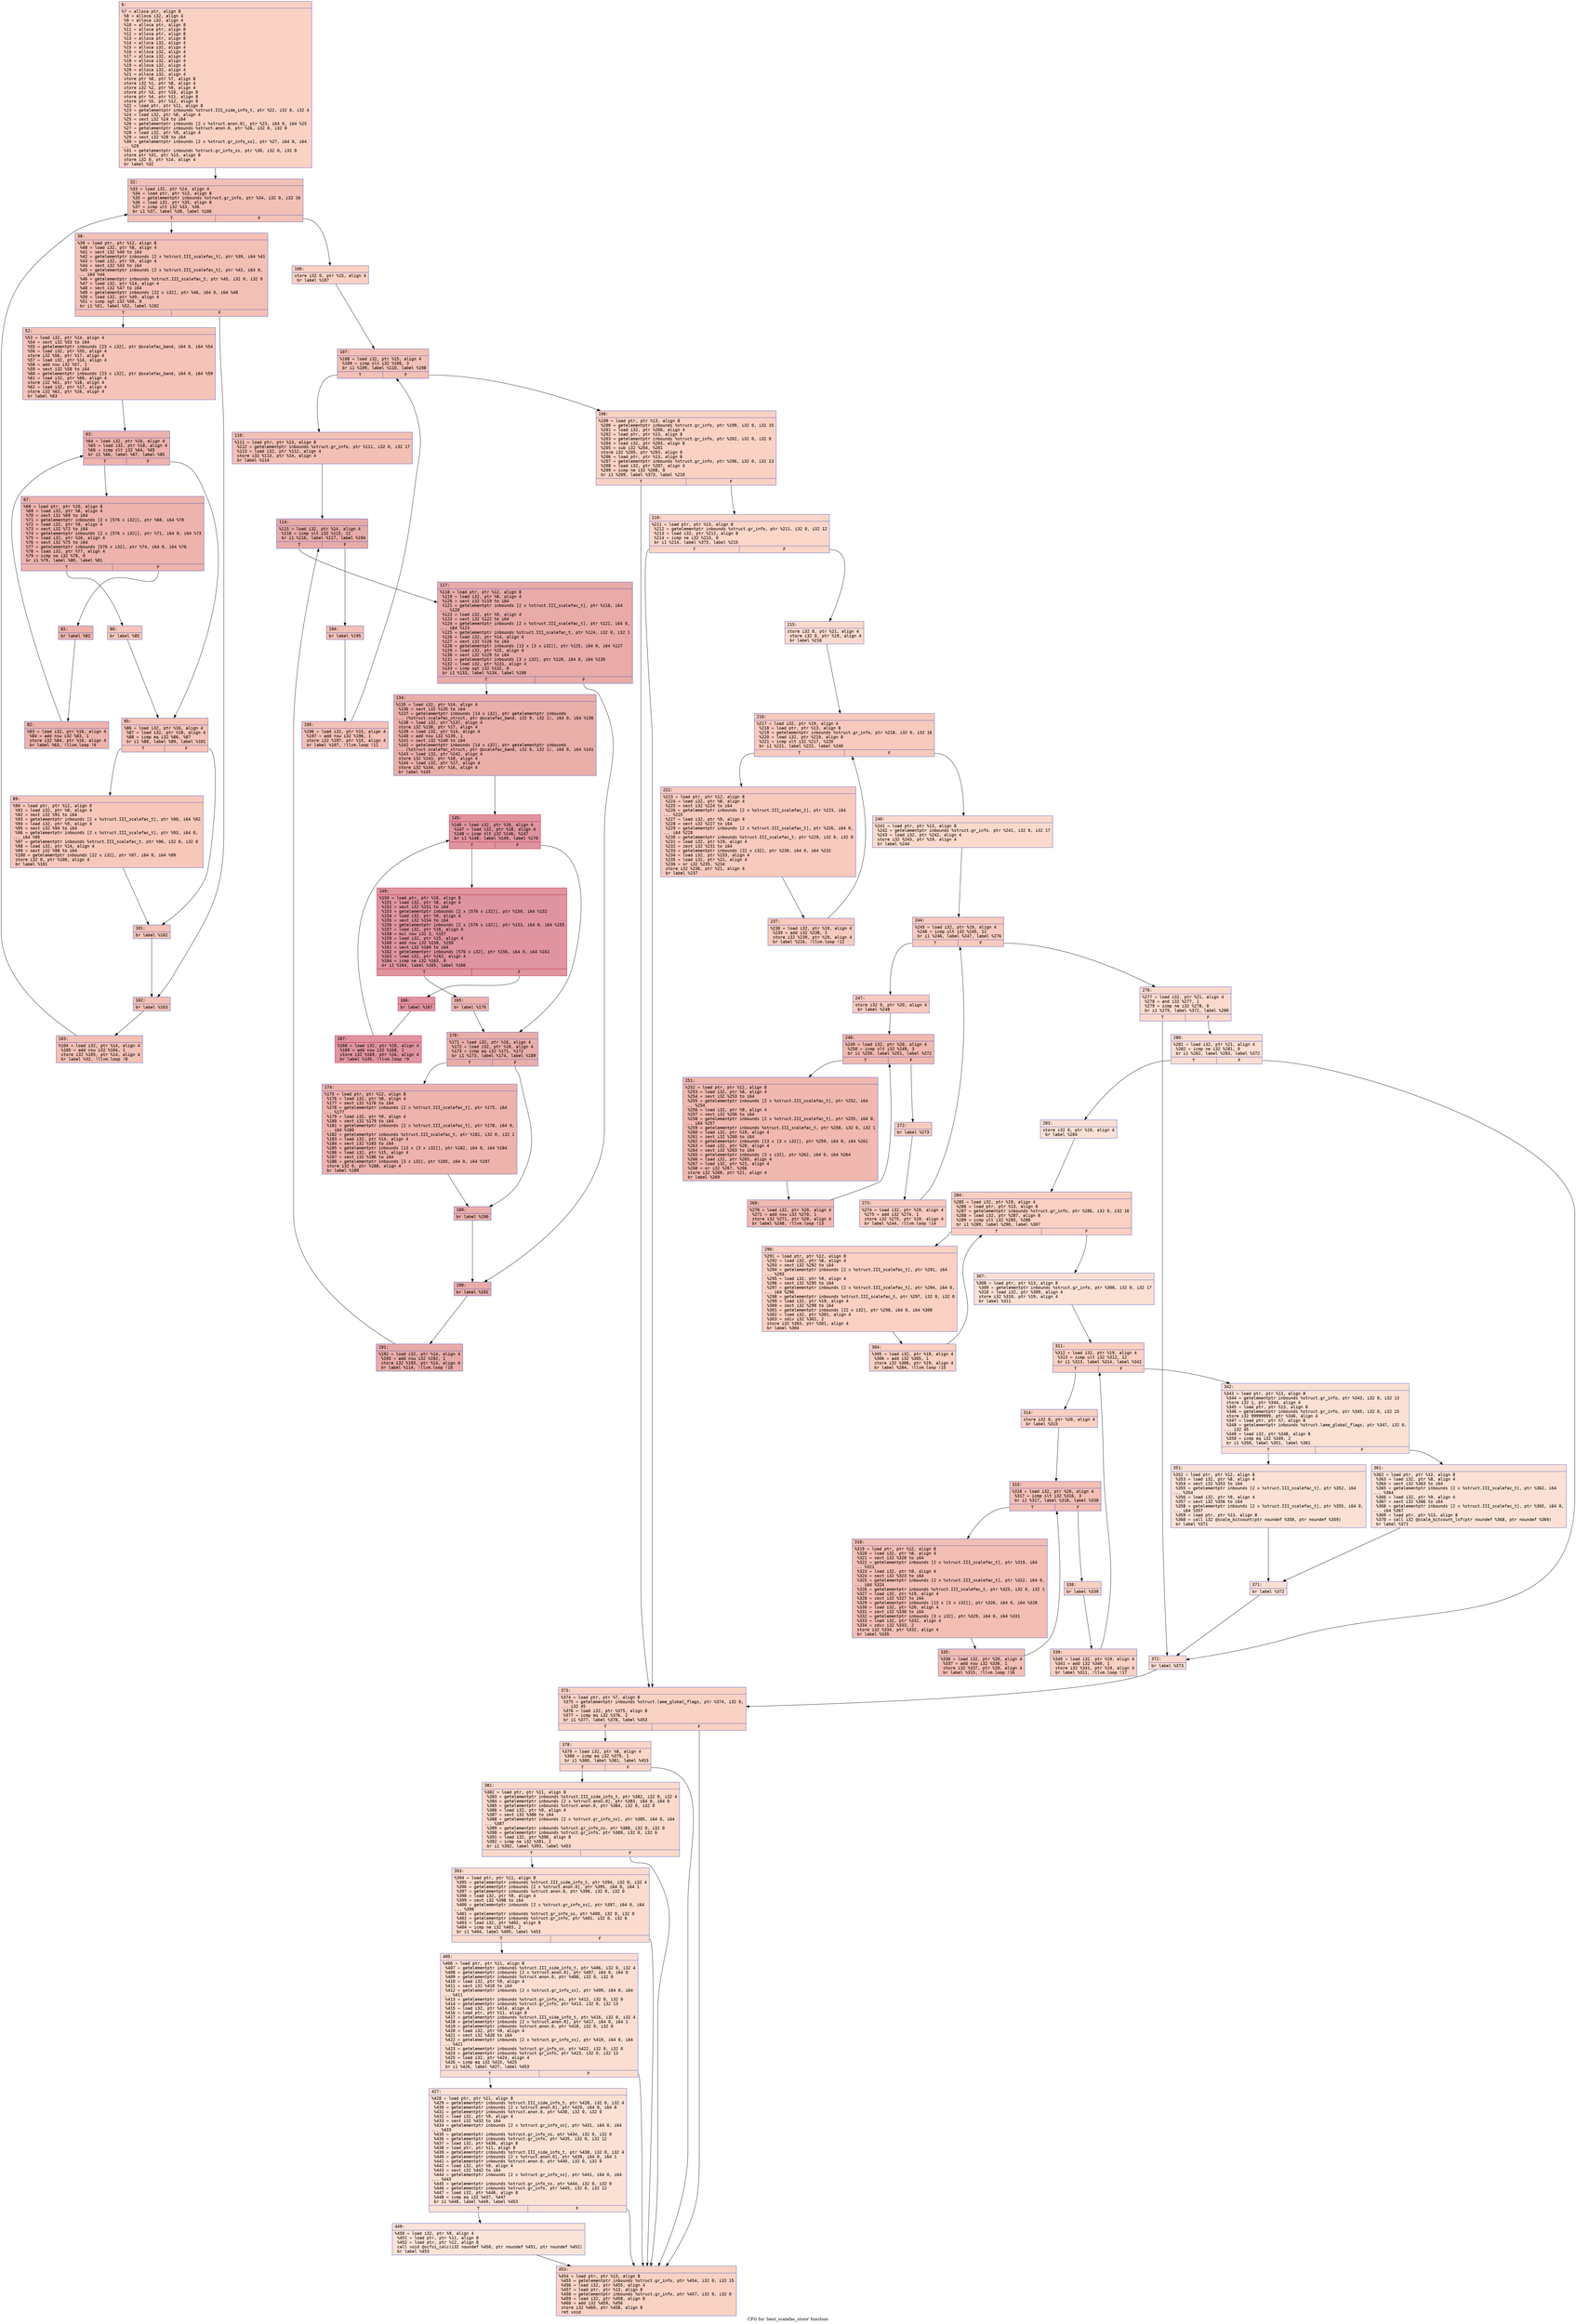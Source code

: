 digraph "CFG for 'best_scalefac_store' function" {
	label="CFG for 'best_scalefac_store' function";

	Node0x60000224ce60 [shape=record,color="#3d50c3ff", style=filled, fillcolor="#f4987a70" fontname="Courier",label="{6:\l|  %7 = alloca ptr, align 8\l  %8 = alloca i32, align 4\l  %9 = alloca i32, align 4\l  %10 = alloca ptr, align 8\l  %11 = alloca ptr, align 8\l  %12 = alloca ptr, align 8\l  %13 = alloca ptr, align 8\l  %14 = alloca i32, align 4\l  %15 = alloca i32, align 4\l  %16 = alloca i32, align 4\l  %17 = alloca i32, align 4\l  %18 = alloca i32, align 4\l  %19 = alloca i32, align 4\l  %20 = alloca i32, align 4\l  %21 = alloca i32, align 4\l  store ptr %0, ptr %7, align 8\l  store i32 %1, ptr %8, align 4\l  store i32 %2, ptr %9, align 4\l  store ptr %3, ptr %10, align 8\l  store ptr %4, ptr %11, align 8\l  store ptr %5, ptr %12, align 8\l  %22 = load ptr, ptr %11, align 8\l  %23 = getelementptr inbounds %struct.III_side_info_t, ptr %22, i32 0, i32 4\l  %24 = load i32, ptr %8, align 4\l  %25 = sext i32 %24 to i64\l  %26 = getelementptr inbounds [2 x %struct.anon.0], ptr %23, i64 0, i64 %25\l  %27 = getelementptr inbounds %struct.anon.0, ptr %26, i32 0, i32 0\l  %28 = load i32, ptr %9, align 4\l  %29 = sext i32 %28 to i64\l  %30 = getelementptr inbounds [2 x %struct.gr_info_ss], ptr %27, i64 0, i64\l... %29\l  %31 = getelementptr inbounds %struct.gr_info_ss, ptr %30, i32 0, i32 0\l  store ptr %31, ptr %13, align 8\l  store i32 0, ptr %14, align 4\l  br label %32\l}"];
	Node0x60000224ce60 -> Node0x60000224ceb0[tooltip="6 -> 32\nProbability 100.00%" ];
	Node0x60000224ceb0 [shape=record,color="#3d50c3ff", style=filled, fillcolor="#e5705870" fontname="Courier",label="{32:\l|  %33 = load i32, ptr %14, align 4\l  %34 = load ptr, ptr %13, align 8\l  %35 = getelementptr inbounds %struct.gr_info, ptr %34, i32 0, i32 16\l  %36 = load i32, ptr %35, align 8\l  %37 = icmp ult i32 %33, %36\l  br i1 %37, label %38, label %106\l|{<s0>T|<s1>F}}"];
	Node0x60000224ceb0:s0 -> Node0x60000224cf00[tooltip="32 -> 38\nProbability 96.88%" ];
	Node0x60000224ceb0:s1 -> Node0x60000224d2c0[tooltip="32 -> 106\nProbability 3.12%" ];
	Node0x60000224cf00 [shape=record,color="#3d50c3ff", style=filled, fillcolor="#e5705870" fontname="Courier",label="{38:\l|  %39 = load ptr, ptr %12, align 8\l  %40 = load i32, ptr %8, align 4\l  %41 = sext i32 %40 to i64\l  %42 = getelementptr inbounds [2 x %struct.III_scalefac_t], ptr %39, i64 %41\l  %43 = load i32, ptr %9, align 4\l  %44 = sext i32 %43 to i64\l  %45 = getelementptr inbounds [2 x %struct.III_scalefac_t], ptr %42, i64 0,\l... i64 %44\l  %46 = getelementptr inbounds %struct.III_scalefac_t, ptr %45, i32 0, i32 0\l  %47 = load i32, ptr %14, align 4\l  %48 = sext i32 %47 to i64\l  %49 = getelementptr inbounds [22 x i32], ptr %46, i64 0, i64 %48\l  %50 = load i32, ptr %49, align 4\l  %51 = icmp sgt i32 %50, 0\l  br i1 %51, label %52, label %102\l|{<s0>T|<s1>F}}"];
	Node0x60000224cf00:s0 -> Node0x60000224cf50[tooltip="38 -> 52\nProbability 62.50%" ];
	Node0x60000224cf00:s1 -> Node0x60000224d220[tooltip="38 -> 102\nProbability 37.50%" ];
	Node0x60000224cf50 [shape=record,color="#3d50c3ff", style=filled, fillcolor="#e8765c70" fontname="Courier",label="{52:\l|  %53 = load i32, ptr %14, align 4\l  %54 = sext i32 %53 to i64\l  %55 = getelementptr inbounds [23 x i32], ptr @scalefac_band, i64 0, i64 %54\l  %56 = load i32, ptr %55, align 4\l  store i32 %56, ptr %17, align 4\l  %57 = load i32, ptr %14, align 4\l  %58 = add nsw i32 %57, 1\l  %59 = sext i32 %58 to i64\l  %60 = getelementptr inbounds [23 x i32], ptr @scalefac_band, i64 0, i64 %59\l  %61 = load i32, ptr %60, align 4\l  store i32 %61, ptr %18, align 4\l  %62 = load i32, ptr %17, align 4\l  store i32 %62, ptr %16, align 4\l  br label %63\l}"];
	Node0x60000224cf50 -> Node0x60000224cfa0[tooltip="52 -> 63\nProbability 100.00%" ];
	Node0x60000224cfa0 [shape=record,color="#3d50c3ff", style=filled, fillcolor="#d6524470" fontname="Courier",label="{63:\l|  %64 = load i32, ptr %16, align 4\l  %65 = load i32, ptr %18, align 4\l  %66 = icmp slt i32 %64, %65\l  br i1 %66, label %67, label %85\l|{<s0>T|<s1>F}}"];
	Node0x60000224cfa0:s0 -> Node0x60000224cff0[tooltip="63 -> 67\nProbability 96.88%" ];
	Node0x60000224cfa0:s1 -> Node0x60000224d130[tooltip="63 -> 85\nProbability 3.12%" ];
	Node0x60000224cff0 [shape=record,color="#3d50c3ff", style=filled, fillcolor="#d6524470" fontname="Courier",label="{67:\l|  %68 = load ptr, ptr %10, align 8\l  %69 = load i32, ptr %8, align 4\l  %70 = sext i32 %69 to i64\l  %71 = getelementptr inbounds [2 x [576 x i32]], ptr %68, i64 %70\l  %72 = load i32, ptr %9, align 4\l  %73 = sext i32 %72 to i64\l  %74 = getelementptr inbounds [2 x [576 x i32]], ptr %71, i64 0, i64 %73\l  %75 = load i32, ptr %16, align 4\l  %76 = sext i32 %75 to i64\l  %77 = getelementptr inbounds [576 x i32], ptr %74, i64 0, i64 %76\l  %78 = load i32, ptr %77, align 4\l  %79 = icmp ne i32 %78, 0\l  br i1 %79, label %80, label %81\l|{<s0>T|<s1>F}}"];
	Node0x60000224cff0:s0 -> Node0x60000224d040[tooltip="67 -> 80\nProbability 3.12%" ];
	Node0x60000224cff0:s1 -> Node0x60000224d090[tooltip="67 -> 81\nProbability 96.88%" ];
	Node0x60000224d040 [shape=record,color="#3d50c3ff", style=filled, fillcolor="#ec7f6370" fontname="Courier",label="{80:\l|  br label %85\l}"];
	Node0x60000224d040 -> Node0x60000224d130[tooltip="80 -> 85\nProbability 100.00%" ];
	Node0x60000224d090 [shape=record,color="#3d50c3ff", style=filled, fillcolor="#d6524470" fontname="Courier",label="{81:\l|  br label %82\l}"];
	Node0x60000224d090 -> Node0x60000224d0e0[tooltip="81 -> 82\nProbability 100.00%" ];
	Node0x60000224d0e0 [shape=record,color="#3d50c3ff", style=filled, fillcolor="#d6524470" fontname="Courier",label="{82:\l|  %83 = load i32, ptr %16, align 4\l  %84 = add nsw i32 %83, 1\l  store i32 %84, ptr %16, align 4\l  br label %63, !llvm.loop !6\l}"];
	Node0x60000224d0e0 -> Node0x60000224cfa0[tooltip="82 -> 63\nProbability 100.00%" ];
	Node0x60000224d130 [shape=record,color="#3d50c3ff", style=filled, fillcolor="#e8765c70" fontname="Courier",label="{85:\l|  %86 = load i32, ptr %16, align 4\l  %87 = load i32, ptr %18, align 4\l  %88 = icmp eq i32 %86, %87\l  br i1 %88, label %89, label %101\l|{<s0>T|<s1>F}}"];
	Node0x60000224d130:s0 -> Node0x60000224d180[tooltip="85 -> 89\nProbability 50.00%" ];
	Node0x60000224d130:s1 -> Node0x60000224d1d0[tooltip="85 -> 101\nProbability 50.00%" ];
	Node0x60000224d180 [shape=record,color="#3d50c3ff", style=filled, fillcolor="#ec7f6370" fontname="Courier",label="{89:\l|  %90 = load ptr, ptr %12, align 8\l  %91 = load i32, ptr %8, align 4\l  %92 = sext i32 %91 to i64\l  %93 = getelementptr inbounds [2 x %struct.III_scalefac_t], ptr %90, i64 %92\l  %94 = load i32, ptr %9, align 4\l  %95 = sext i32 %94 to i64\l  %96 = getelementptr inbounds [2 x %struct.III_scalefac_t], ptr %93, i64 0,\l... i64 %95\l  %97 = getelementptr inbounds %struct.III_scalefac_t, ptr %96, i32 0, i32 0\l  %98 = load i32, ptr %14, align 4\l  %99 = sext i32 %98 to i64\l  %100 = getelementptr inbounds [22 x i32], ptr %97, i64 0, i64 %99\l  store i32 0, ptr %100, align 4\l  br label %101\l}"];
	Node0x60000224d180 -> Node0x60000224d1d0[tooltip="89 -> 101\nProbability 100.00%" ];
	Node0x60000224d1d0 [shape=record,color="#3d50c3ff", style=filled, fillcolor="#e8765c70" fontname="Courier",label="{101:\l|  br label %102\l}"];
	Node0x60000224d1d0 -> Node0x60000224d220[tooltip="101 -> 102\nProbability 100.00%" ];
	Node0x60000224d220 [shape=record,color="#3d50c3ff", style=filled, fillcolor="#e5705870" fontname="Courier",label="{102:\l|  br label %103\l}"];
	Node0x60000224d220 -> Node0x60000224d270[tooltip="102 -> 103\nProbability 100.00%" ];
	Node0x60000224d270 [shape=record,color="#3d50c3ff", style=filled, fillcolor="#e5705870" fontname="Courier",label="{103:\l|  %104 = load i32, ptr %14, align 4\l  %105 = add nsw i32 %104, 1\l  store i32 %105, ptr %14, align 4\l  br label %32, !llvm.loop !8\l}"];
	Node0x60000224d270 -> Node0x60000224ceb0[tooltip="103 -> 32\nProbability 100.00%" ];
	Node0x60000224d2c0 [shape=record,color="#3d50c3ff", style=filled, fillcolor="#f4987a70" fontname="Courier",label="{106:\l|  store i32 0, ptr %15, align 4\l  br label %107\l}"];
	Node0x60000224d2c0 -> Node0x60000224d310[tooltip="106 -> 107\nProbability 100.00%" ];
	Node0x60000224d310 [shape=record,color="#3d50c3ff", style=filled, fillcolor="#e5705870" fontname="Courier",label="{107:\l|  %108 = load i32, ptr %15, align 4\l  %109 = icmp slt i32 %108, 3\l  br i1 %109, label %110, label %198\l|{<s0>T|<s1>F}}"];
	Node0x60000224d310:s0 -> Node0x60000224d360[tooltip="107 -> 110\nProbability 96.88%" ];
	Node0x60000224d310:s1 -> Node0x60000224d860[tooltip="107 -> 198\nProbability 3.12%" ];
	Node0x60000224d360 [shape=record,color="#3d50c3ff", style=filled, fillcolor="#e5705870" fontname="Courier",label="{110:\l|  %111 = load ptr, ptr %13, align 8\l  %112 = getelementptr inbounds %struct.gr_info, ptr %111, i32 0, i32 17\l  %113 = load i32, ptr %112, align 4\l  store i32 %113, ptr %14, align 4\l  br label %114\l}"];
	Node0x60000224d360 -> Node0x60000224d3b0[tooltip="110 -> 114\nProbability 100.00%" ];
	Node0x60000224d3b0 [shape=record,color="#3d50c3ff", style=filled, fillcolor="#cc403a70" fontname="Courier",label="{114:\l|  %115 = load i32, ptr %14, align 4\l  %116 = icmp slt i32 %115, 12\l  br i1 %116, label %117, label %194\l|{<s0>T|<s1>F}}"];
	Node0x60000224d3b0:s0 -> Node0x60000224d400[tooltip="114 -> 117\nProbability 96.88%" ];
	Node0x60000224d3b0:s1 -> Node0x60000224d7c0[tooltip="114 -> 194\nProbability 3.12%" ];
	Node0x60000224d400 [shape=record,color="#3d50c3ff", style=filled, fillcolor="#cc403a70" fontname="Courier",label="{117:\l|  %118 = load ptr, ptr %12, align 8\l  %119 = load i32, ptr %8, align 4\l  %120 = sext i32 %119 to i64\l  %121 = getelementptr inbounds [2 x %struct.III_scalefac_t], ptr %118, i64\l... %120\l  %122 = load i32, ptr %9, align 4\l  %123 = sext i32 %122 to i64\l  %124 = getelementptr inbounds [2 x %struct.III_scalefac_t], ptr %121, i64 0,\l... i64 %123\l  %125 = getelementptr inbounds %struct.III_scalefac_t, ptr %124, i32 0, i32 1\l  %126 = load i32, ptr %14, align 4\l  %127 = sext i32 %126 to i64\l  %128 = getelementptr inbounds [13 x [3 x i32]], ptr %125, i64 0, i64 %127\l  %129 = load i32, ptr %15, align 4\l  %130 = sext i32 %129 to i64\l  %131 = getelementptr inbounds [3 x i32], ptr %128, i64 0, i64 %130\l  %132 = load i32, ptr %131, align 4\l  %133 = icmp sgt i32 %132, 0\l  br i1 %133, label %134, label %190\l|{<s0>T|<s1>F}}"];
	Node0x60000224d400:s0 -> Node0x60000224d450[tooltip="117 -> 134\nProbability 62.50%" ];
	Node0x60000224d400:s1 -> Node0x60000224d720[tooltip="117 -> 190\nProbability 37.50%" ];
	Node0x60000224d450 [shape=record,color="#3d50c3ff", style=filled, fillcolor="#d0473d70" fontname="Courier",label="{134:\l|  %135 = load i32, ptr %14, align 4\l  %136 = sext i32 %135 to i64\l  %137 = getelementptr inbounds [14 x i32], ptr getelementptr inbounds\l... (%struct.scalefac_struct, ptr @scalefac_band, i32 0, i32 1), i64 0, i64 %136\l  %138 = load i32, ptr %137, align 4\l  store i32 %138, ptr %17, align 4\l  %139 = load i32, ptr %14, align 4\l  %140 = add nsw i32 %139, 1\l  %141 = sext i32 %140 to i64\l  %142 = getelementptr inbounds [14 x i32], ptr getelementptr inbounds\l... (%struct.scalefac_struct, ptr @scalefac_band, i32 0, i32 1), i64 0, i64 %141\l  %143 = load i32, ptr %142, align 4\l  store i32 %143, ptr %18, align 4\l  %144 = load i32, ptr %17, align 4\l  store i32 %144, ptr %16, align 4\l  br label %145\l}"];
	Node0x60000224d450 -> Node0x60000224d4a0[tooltip="134 -> 145\nProbability 100.00%" ];
	Node0x60000224d4a0 [shape=record,color="#b70d28ff", style=filled, fillcolor="#b70d2870" fontname="Courier",label="{145:\l|  %146 = load i32, ptr %16, align 4\l  %147 = load i32, ptr %18, align 4\l  %148 = icmp slt i32 %146, %147\l  br i1 %148, label %149, label %170\l|{<s0>T|<s1>F}}"];
	Node0x60000224d4a0:s0 -> Node0x60000224d4f0[tooltip="145 -> 149\nProbability 96.88%" ];
	Node0x60000224d4a0:s1 -> Node0x60000224d630[tooltip="145 -> 170\nProbability 3.12%" ];
	Node0x60000224d4f0 [shape=record,color="#b70d28ff", style=filled, fillcolor="#b70d2870" fontname="Courier",label="{149:\l|  %150 = load ptr, ptr %10, align 8\l  %151 = load i32, ptr %8, align 4\l  %152 = sext i32 %151 to i64\l  %153 = getelementptr inbounds [2 x [576 x i32]], ptr %150, i64 %152\l  %154 = load i32, ptr %9, align 4\l  %155 = sext i32 %154 to i64\l  %156 = getelementptr inbounds [2 x [576 x i32]], ptr %153, i64 0, i64 %155\l  %157 = load i32, ptr %16, align 4\l  %158 = mul nsw i32 3, %157\l  %159 = load i32, ptr %15, align 4\l  %160 = add nsw i32 %158, %159\l  %161 = sext i32 %160 to i64\l  %162 = getelementptr inbounds [576 x i32], ptr %156, i64 0, i64 %161\l  %163 = load i32, ptr %162, align 4\l  %164 = icmp ne i32 %163, 0\l  br i1 %164, label %165, label %166\l|{<s0>T|<s1>F}}"];
	Node0x60000224d4f0:s0 -> Node0x60000224d540[tooltip="149 -> 165\nProbability 3.12%" ];
	Node0x60000224d4f0:s1 -> Node0x60000224d590[tooltip="149 -> 166\nProbability 96.88%" ];
	Node0x60000224d540 [shape=record,color="#3d50c3ff", style=filled, fillcolor="#d6524470" fontname="Courier",label="{165:\l|  br label %170\l}"];
	Node0x60000224d540 -> Node0x60000224d630[tooltip="165 -> 170\nProbability 100.00%" ];
	Node0x60000224d590 [shape=record,color="#b70d28ff", style=filled, fillcolor="#b70d2870" fontname="Courier",label="{166:\l|  br label %167\l}"];
	Node0x60000224d590 -> Node0x60000224d5e0[tooltip="166 -> 167\nProbability 100.00%" ];
	Node0x60000224d5e0 [shape=record,color="#b70d28ff", style=filled, fillcolor="#b70d2870" fontname="Courier",label="{167:\l|  %168 = load i32, ptr %16, align 4\l  %169 = add nsw i32 %168, 1\l  store i32 %169, ptr %16, align 4\l  br label %145, !llvm.loop !9\l}"];
	Node0x60000224d5e0 -> Node0x60000224d4a0[tooltip="167 -> 145\nProbability 100.00%" ];
	Node0x60000224d630 [shape=record,color="#3d50c3ff", style=filled, fillcolor="#d0473d70" fontname="Courier",label="{170:\l|  %171 = load i32, ptr %16, align 4\l  %172 = load i32, ptr %18, align 4\l  %173 = icmp eq i32 %171, %172\l  br i1 %173, label %174, label %189\l|{<s0>T|<s1>F}}"];
	Node0x60000224d630:s0 -> Node0x60000224d680[tooltip="170 -> 174\nProbability 50.00%" ];
	Node0x60000224d630:s1 -> Node0x60000224d6d0[tooltip="170 -> 189\nProbability 50.00%" ];
	Node0x60000224d680 [shape=record,color="#3d50c3ff", style=filled, fillcolor="#d6524470" fontname="Courier",label="{174:\l|  %175 = load ptr, ptr %12, align 8\l  %176 = load i32, ptr %8, align 4\l  %177 = sext i32 %176 to i64\l  %178 = getelementptr inbounds [2 x %struct.III_scalefac_t], ptr %175, i64\l... %177\l  %179 = load i32, ptr %9, align 4\l  %180 = sext i32 %179 to i64\l  %181 = getelementptr inbounds [2 x %struct.III_scalefac_t], ptr %178, i64 0,\l... i64 %180\l  %182 = getelementptr inbounds %struct.III_scalefac_t, ptr %181, i32 0, i32 1\l  %183 = load i32, ptr %14, align 4\l  %184 = sext i32 %183 to i64\l  %185 = getelementptr inbounds [13 x [3 x i32]], ptr %182, i64 0, i64 %184\l  %186 = load i32, ptr %15, align 4\l  %187 = sext i32 %186 to i64\l  %188 = getelementptr inbounds [3 x i32], ptr %185, i64 0, i64 %187\l  store i32 0, ptr %188, align 4\l  br label %189\l}"];
	Node0x60000224d680 -> Node0x60000224d6d0[tooltip="174 -> 189\nProbability 100.00%" ];
	Node0x60000224d6d0 [shape=record,color="#3d50c3ff", style=filled, fillcolor="#d0473d70" fontname="Courier",label="{189:\l|  br label %190\l}"];
	Node0x60000224d6d0 -> Node0x60000224d720[tooltip="189 -> 190\nProbability 100.00%" ];
	Node0x60000224d720 [shape=record,color="#3d50c3ff", style=filled, fillcolor="#cc403a70" fontname="Courier",label="{190:\l|  br label %191\l}"];
	Node0x60000224d720 -> Node0x60000224d770[tooltip="190 -> 191\nProbability 100.00%" ];
	Node0x60000224d770 [shape=record,color="#3d50c3ff", style=filled, fillcolor="#cc403a70" fontname="Courier",label="{191:\l|  %192 = load i32, ptr %14, align 4\l  %193 = add nsw i32 %192, 1\l  store i32 %193, ptr %14, align 4\l  br label %114, !llvm.loop !10\l}"];
	Node0x60000224d770 -> Node0x60000224d3b0[tooltip="191 -> 114\nProbability 100.00%" ];
	Node0x60000224d7c0 [shape=record,color="#3d50c3ff", style=filled, fillcolor="#e5705870" fontname="Courier",label="{194:\l|  br label %195\l}"];
	Node0x60000224d7c0 -> Node0x60000224d810[tooltip="194 -> 195\nProbability 100.00%" ];
	Node0x60000224d810 [shape=record,color="#3d50c3ff", style=filled, fillcolor="#e5705870" fontname="Courier",label="{195:\l|  %196 = load i32, ptr %15, align 4\l  %197 = add nsw i32 %196, 1\l  store i32 %197, ptr %15, align 4\l  br label %107, !llvm.loop !11\l}"];
	Node0x60000224d810 -> Node0x60000224d310[tooltip="195 -> 107\nProbability 100.00%" ];
	Node0x60000224d860 [shape=record,color="#3d50c3ff", style=filled, fillcolor="#f4987a70" fontname="Courier",label="{198:\l|  %199 = load ptr, ptr %13, align 8\l  %200 = getelementptr inbounds %struct.gr_info, ptr %199, i32 0, i32 15\l  %201 = load i32, ptr %200, align 4\l  %202 = load ptr, ptr %13, align 8\l  %203 = getelementptr inbounds %struct.gr_info, ptr %202, i32 0, i32 0\l  %204 = load i32, ptr %203, align 8\l  %205 = sub i32 %204, %201\l  store i32 %205, ptr %203, align 8\l  %206 = load ptr, ptr %13, align 8\l  %207 = getelementptr inbounds %struct.gr_info, ptr %206, i32 0, i32 13\l  %208 = load i32, ptr %207, align 4\l  %209 = icmp ne i32 %208, 0\l  br i1 %209, label %373, label %210\l|{<s0>T|<s1>F}}"];
	Node0x60000224d860:s0 -> Node0x60000224e2b0[tooltip="198 -> 373\nProbability 62.50%" ];
	Node0x60000224d860:s1 -> Node0x60000224d8b0[tooltip="198 -> 210\nProbability 37.50%" ];
	Node0x60000224d8b0 [shape=record,color="#3d50c3ff", style=filled, fillcolor="#f6a38570" fontname="Courier",label="{210:\l|  %211 = load ptr, ptr %13, align 8\l  %212 = getelementptr inbounds %struct.gr_info, ptr %211, i32 0, i32 12\l  %213 = load i32, ptr %212, align 8\l  %214 = icmp ne i32 %213, 0\l  br i1 %214, label %373, label %215\l|{<s0>T|<s1>F}}"];
	Node0x60000224d8b0:s0 -> Node0x60000224e2b0[tooltip="210 -> 373\nProbability 62.50%" ];
	Node0x60000224d8b0:s1 -> Node0x60000224d900[tooltip="210 -> 215\nProbability 37.50%" ];
	Node0x60000224d900 [shape=record,color="#3d50c3ff", style=filled, fillcolor="#f7ac8e70" fontname="Courier",label="{215:\l|  store i32 0, ptr %21, align 4\l  store i32 0, ptr %19, align 4\l  br label %216\l}"];
	Node0x60000224d900 -> Node0x60000224d950[tooltip="215 -> 216\nProbability 100.00%" ];
	Node0x60000224d950 [shape=record,color="#3d50c3ff", style=filled, fillcolor="#ef886b70" fontname="Courier",label="{216:\l|  %217 = load i32, ptr %19, align 4\l  %218 = load ptr, ptr %13, align 8\l  %219 = getelementptr inbounds %struct.gr_info, ptr %218, i32 0, i32 16\l  %220 = load i32, ptr %219, align 8\l  %221 = icmp ult i32 %217, %220\l  br i1 %221, label %222, label %240\l|{<s0>T|<s1>F}}"];
	Node0x60000224d950:s0 -> Node0x60000224d9a0[tooltip="216 -> 222\nProbability 96.88%" ];
	Node0x60000224d950:s1 -> Node0x60000224da40[tooltip="216 -> 240\nProbability 3.12%" ];
	Node0x60000224d9a0 [shape=record,color="#3d50c3ff", style=filled, fillcolor="#ef886b70" fontname="Courier",label="{222:\l|  %223 = load ptr, ptr %12, align 8\l  %224 = load i32, ptr %8, align 4\l  %225 = sext i32 %224 to i64\l  %226 = getelementptr inbounds [2 x %struct.III_scalefac_t], ptr %223, i64\l... %225\l  %227 = load i32, ptr %9, align 4\l  %228 = sext i32 %227 to i64\l  %229 = getelementptr inbounds [2 x %struct.III_scalefac_t], ptr %226, i64 0,\l... i64 %228\l  %230 = getelementptr inbounds %struct.III_scalefac_t, ptr %229, i32 0, i32 0\l  %231 = load i32, ptr %19, align 4\l  %232 = zext i32 %231 to i64\l  %233 = getelementptr inbounds [22 x i32], ptr %230, i64 0, i64 %232\l  %234 = load i32, ptr %233, align 4\l  %235 = load i32, ptr %21, align 4\l  %236 = or i32 %235, %234\l  store i32 %236, ptr %21, align 4\l  br label %237\l}"];
	Node0x60000224d9a0 -> Node0x60000224d9f0[tooltip="222 -> 237\nProbability 100.00%" ];
	Node0x60000224d9f0 [shape=record,color="#3d50c3ff", style=filled, fillcolor="#ef886b70" fontname="Courier",label="{237:\l|  %238 = load i32, ptr %19, align 4\l  %239 = add i32 %238, 1\l  store i32 %239, ptr %19, align 4\l  br label %216, !llvm.loop !12\l}"];
	Node0x60000224d9f0 -> Node0x60000224d950[tooltip="237 -> 216\nProbability 100.00%" ];
	Node0x60000224da40 [shape=record,color="#3d50c3ff", style=filled, fillcolor="#f7ac8e70" fontname="Courier",label="{240:\l|  %241 = load ptr, ptr %13, align 8\l  %242 = getelementptr inbounds %struct.gr_info, ptr %241, i32 0, i32 17\l  %243 = load i32, ptr %242, align 4\l  store i32 %243, ptr %19, align 4\l  br label %244\l}"];
	Node0x60000224da40 -> Node0x60000224da90[tooltip="240 -> 244\nProbability 100.00%" ];
	Node0x60000224da90 [shape=record,color="#3d50c3ff", style=filled, fillcolor="#ef886b70" fontname="Courier",label="{244:\l|  %245 = load i32, ptr %19, align 4\l  %246 = icmp ult i32 %245, 12\l  br i1 %246, label %247, label %276\l|{<s0>T|<s1>F}}"];
	Node0x60000224da90:s0 -> Node0x60000224dae0[tooltip="244 -> 247\nProbability 96.88%" ];
	Node0x60000224da90:s1 -> Node0x60000224dcc0[tooltip="244 -> 276\nProbability 3.12%" ];
	Node0x60000224dae0 [shape=record,color="#3d50c3ff", style=filled, fillcolor="#ef886b70" fontname="Courier",label="{247:\l|  store i32 0, ptr %20, align 4\l  br label %248\l}"];
	Node0x60000224dae0 -> Node0x60000224db30[tooltip="247 -> 248\nProbability 100.00%" ];
	Node0x60000224db30 [shape=record,color="#3d50c3ff", style=filled, fillcolor="#dc5d4a70" fontname="Courier",label="{248:\l|  %249 = load i32, ptr %20, align 4\l  %250 = icmp slt i32 %249, 3\l  br i1 %250, label %251, label %272\l|{<s0>T|<s1>F}}"];
	Node0x60000224db30:s0 -> Node0x60000224db80[tooltip="248 -> 251\nProbability 96.88%" ];
	Node0x60000224db30:s1 -> Node0x60000224dc20[tooltip="248 -> 272\nProbability 3.12%" ];
	Node0x60000224db80 [shape=record,color="#3d50c3ff", style=filled, fillcolor="#dc5d4a70" fontname="Courier",label="{251:\l|  %252 = load ptr, ptr %12, align 8\l  %253 = load i32, ptr %8, align 4\l  %254 = sext i32 %253 to i64\l  %255 = getelementptr inbounds [2 x %struct.III_scalefac_t], ptr %252, i64\l... %254\l  %256 = load i32, ptr %9, align 4\l  %257 = sext i32 %256 to i64\l  %258 = getelementptr inbounds [2 x %struct.III_scalefac_t], ptr %255, i64 0,\l... i64 %257\l  %259 = getelementptr inbounds %struct.III_scalefac_t, ptr %258, i32 0, i32 1\l  %260 = load i32, ptr %19, align 4\l  %261 = zext i32 %260 to i64\l  %262 = getelementptr inbounds [13 x [3 x i32]], ptr %259, i64 0, i64 %261\l  %263 = load i32, ptr %20, align 4\l  %264 = sext i32 %263 to i64\l  %265 = getelementptr inbounds [3 x i32], ptr %262, i64 0, i64 %264\l  %266 = load i32, ptr %265, align 4\l  %267 = load i32, ptr %21, align 4\l  %268 = or i32 %267, %266\l  store i32 %268, ptr %21, align 4\l  br label %269\l}"];
	Node0x60000224db80 -> Node0x60000224dbd0[tooltip="251 -> 269\nProbability 100.00%" ];
	Node0x60000224dbd0 [shape=record,color="#3d50c3ff", style=filled, fillcolor="#dc5d4a70" fontname="Courier",label="{269:\l|  %270 = load i32, ptr %20, align 4\l  %271 = add nsw i32 %270, 1\l  store i32 %271, ptr %20, align 4\l  br label %248, !llvm.loop !13\l}"];
	Node0x60000224dbd0 -> Node0x60000224db30[tooltip="269 -> 248\nProbability 100.00%" ];
	Node0x60000224dc20 [shape=record,color="#3d50c3ff", style=filled, fillcolor="#ef886b70" fontname="Courier",label="{272:\l|  br label %273\l}"];
	Node0x60000224dc20 -> Node0x60000224dc70[tooltip="272 -> 273\nProbability 100.00%" ];
	Node0x60000224dc70 [shape=record,color="#3d50c3ff", style=filled, fillcolor="#ef886b70" fontname="Courier",label="{273:\l|  %274 = load i32, ptr %19, align 4\l  %275 = add i32 %274, 1\l  store i32 %275, ptr %19, align 4\l  br label %244, !llvm.loop !14\l}"];
	Node0x60000224dc70 -> Node0x60000224da90[tooltip="273 -> 244\nProbability 100.00%" ];
	Node0x60000224dcc0 [shape=record,color="#3d50c3ff", style=filled, fillcolor="#f7ac8e70" fontname="Courier",label="{276:\l|  %277 = load i32, ptr %21, align 4\l  %278 = and i32 %277, 1\l  %279 = icmp ne i32 %278, 0\l  br i1 %279, label %372, label %280\l|{<s0>T|<s1>F}}"];
	Node0x60000224dcc0:s0 -> Node0x60000224e260[tooltip="276 -> 372\nProbability 50.00%" ];
	Node0x60000224dcc0:s1 -> Node0x60000224dd10[tooltip="276 -> 280\nProbability 50.00%" ];
	Node0x60000224dd10 [shape=record,color="#3d50c3ff", style=filled, fillcolor="#f7b39670" fontname="Courier",label="{280:\l|  %281 = load i32, ptr %21, align 4\l  %282 = icmp ne i32 %281, 0\l  br i1 %282, label %283, label %372\l|{<s0>T|<s1>F}}"];
	Node0x60000224dd10:s0 -> Node0x60000224dd60[tooltip="280 -> 283\nProbability 62.50%" ];
	Node0x60000224dd10:s1 -> Node0x60000224e260[tooltip="280 -> 372\nProbability 37.50%" ];
	Node0x60000224dd60 [shape=record,color="#3d50c3ff", style=filled, fillcolor="#f7b99e70" fontname="Courier",label="{283:\l|  store i32 0, ptr %19, align 4\l  br label %284\l}"];
	Node0x60000224dd60 -> Node0x60000224ddb0[tooltip="283 -> 284\nProbability 100.00%" ];
	Node0x60000224ddb0 [shape=record,color="#3d50c3ff", style=filled, fillcolor="#f3947570" fontname="Courier",label="{284:\l|  %285 = load i32, ptr %19, align 4\l  %286 = load ptr, ptr %13, align 8\l  %287 = getelementptr inbounds %struct.gr_info, ptr %286, i32 0, i32 16\l  %288 = load i32, ptr %287, align 8\l  %289 = icmp ult i32 %285, %288\l  br i1 %289, label %290, label %307\l|{<s0>T|<s1>F}}"];
	Node0x60000224ddb0:s0 -> Node0x60000224de00[tooltip="284 -> 290\nProbability 96.88%" ];
	Node0x60000224ddb0:s1 -> Node0x60000224dea0[tooltip="284 -> 307\nProbability 3.12%" ];
	Node0x60000224de00 [shape=record,color="#3d50c3ff", style=filled, fillcolor="#f3947570" fontname="Courier",label="{290:\l|  %291 = load ptr, ptr %12, align 8\l  %292 = load i32, ptr %8, align 4\l  %293 = sext i32 %292 to i64\l  %294 = getelementptr inbounds [2 x %struct.III_scalefac_t], ptr %291, i64\l... %293\l  %295 = load i32, ptr %9, align 4\l  %296 = sext i32 %295 to i64\l  %297 = getelementptr inbounds [2 x %struct.III_scalefac_t], ptr %294, i64 0,\l... i64 %296\l  %298 = getelementptr inbounds %struct.III_scalefac_t, ptr %297, i32 0, i32 0\l  %299 = load i32, ptr %19, align 4\l  %300 = zext i32 %299 to i64\l  %301 = getelementptr inbounds [22 x i32], ptr %298, i64 0, i64 %300\l  %302 = load i32, ptr %301, align 4\l  %303 = sdiv i32 %302, 2\l  store i32 %303, ptr %301, align 4\l  br label %304\l}"];
	Node0x60000224de00 -> Node0x60000224de50[tooltip="290 -> 304\nProbability 100.00%" ];
	Node0x60000224de50 [shape=record,color="#3d50c3ff", style=filled, fillcolor="#f3947570" fontname="Courier",label="{304:\l|  %305 = load i32, ptr %19, align 4\l  %306 = add i32 %305, 1\l  store i32 %306, ptr %19, align 4\l  br label %284, !llvm.loop !15\l}"];
	Node0x60000224de50 -> Node0x60000224ddb0[tooltip="304 -> 284\nProbability 100.00%" ];
	Node0x60000224dea0 [shape=record,color="#3d50c3ff", style=filled, fillcolor="#f7b99e70" fontname="Courier",label="{307:\l|  %308 = load ptr, ptr %13, align 8\l  %309 = getelementptr inbounds %struct.gr_info, ptr %308, i32 0, i32 17\l  %310 = load i32, ptr %309, align 4\l  store i32 %310, ptr %19, align 4\l  br label %311\l}"];
	Node0x60000224dea0 -> Node0x60000224def0[tooltip="307 -> 311\nProbability 100.00%" ];
	Node0x60000224def0 [shape=record,color="#3d50c3ff", style=filled, fillcolor="#f3947570" fontname="Courier",label="{311:\l|  %312 = load i32, ptr %19, align 4\l  %313 = icmp ult i32 %312, 12\l  br i1 %313, label %314, label %342\l|{<s0>T|<s1>F}}"];
	Node0x60000224def0:s0 -> Node0x60000224df40[tooltip="311 -> 314\nProbability 96.88%" ];
	Node0x60000224def0:s1 -> Node0x60000224e120[tooltip="311 -> 342\nProbability 3.12%" ];
	Node0x60000224df40 [shape=record,color="#3d50c3ff", style=filled, fillcolor="#f3947570" fontname="Courier",label="{314:\l|  store i32 0, ptr %20, align 4\l  br label %315\l}"];
	Node0x60000224df40 -> Node0x60000224df90[tooltip="314 -> 315\nProbability 100.00%" ];
	Node0x60000224df90 [shape=record,color="#3d50c3ff", style=filled, fillcolor="#e36c5570" fontname="Courier",label="{315:\l|  %316 = load i32, ptr %20, align 4\l  %317 = icmp slt i32 %316, 3\l  br i1 %317, label %318, label %338\l|{<s0>T|<s1>F}}"];
	Node0x60000224df90:s0 -> Node0x60000224dfe0[tooltip="315 -> 318\nProbability 96.88%" ];
	Node0x60000224df90:s1 -> Node0x60000224e080[tooltip="315 -> 338\nProbability 3.12%" ];
	Node0x60000224dfe0 [shape=record,color="#3d50c3ff", style=filled, fillcolor="#e36c5570" fontname="Courier",label="{318:\l|  %319 = load ptr, ptr %12, align 8\l  %320 = load i32, ptr %8, align 4\l  %321 = sext i32 %320 to i64\l  %322 = getelementptr inbounds [2 x %struct.III_scalefac_t], ptr %319, i64\l... %321\l  %323 = load i32, ptr %9, align 4\l  %324 = sext i32 %323 to i64\l  %325 = getelementptr inbounds [2 x %struct.III_scalefac_t], ptr %322, i64 0,\l... i64 %324\l  %326 = getelementptr inbounds %struct.III_scalefac_t, ptr %325, i32 0, i32 1\l  %327 = load i32, ptr %19, align 4\l  %328 = zext i32 %327 to i64\l  %329 = getelementptr inbounds [13 x [3 x i32]], ptr %326, i64 0, i64 %328\l  %330 = load i32, ptr %20, align 4\l  %331 = sext i32 %330 to i64\l  %332 = getelementptr inbounds [3 x i32], ptr %329, i64 0, i64 %331\l  %333 = load i32, ptr %332, align 4\l  %334 = sdiv i32 %333, 2\l  store i32 %334, ptr %332, align 4\l  br label %335\l}"];
	Node0x60000224dfe0 -> Node0x60000224e030[tooltip="318 -> 335\nProbability 100.00%" ];
	Node0x60000224e030 [shape=record,color="#3d50c3ff", style=filled, fillcolor="#e36c5570" fontname="Courier",label="{335:\l|  %336 = load i32, ptr %20, align 4\l  %337 = add nsw i32 %336, 1\l  store i32 %337, ptr %20, align 4\l  br label %315, !llvm.loop !16\l}"];
	Node0x60000224e030 -> Node0x60000224df90[tooltip="335 -> 315\nProbability 100.00%" ];
	Node0x60000224e080 [shape=record,color="#3d50c3ff", style=filled, fillcolor="#f3947570" fontname="Courier",label="{338:\l|  br label %339\l}"];
	Node0x60000224e080 -> Node0x60000224e0d0[tooltip="338 -> 339\nProbability 100.00%" ];
	Node0x60000224e0d0 [shape=record,color="#3d50c3ff", style=filled, fillcolor="#f3947570" fontname="Courier",label="{339:\l|  %340 = load i32, ptr %19, align 4\l  %341 = add i32 %340, 1\l  store i32 %341, ptr %19, align 4\l  br label %311, !llvm.loop !17\l}"];
	Node0x60000224e0d0 -> Node0x60000224def0[tooltip="339 -> 311\nProbability 100.00%" ];
	Node0x60000224e120 [shape=record,color="#3d50c3ff", style=filled, fillcolor="#f7b99e70" fontname="Courier",label="{342:\l|  %343 = load ptr, ptr %13, align 8\l  %344 = getelementptr inbounds %struct.gr_info, ptr %343, i32 0, i32 13\l  store i32 1, ptr %344, align 4\l  %345 = load ptr, ptr %13, align 8\l  %346 = getelementptr inbounds %struct.gr_info, ptr %345, i32 0, i32 15\l  store i32 99999999, ptr %346, align 4\l  %347 = load ptr, ptr %7, align 8\l  %348 = getelementptr inbounds %struct.lame_global_flags, ptr %347, i32 0,\l... i32 45\l  %349 = load i32, ptr %348, align 8\l  %350 = icmp eq i32 %349, 2\l  br i1 %350, label %351, label %361\l|{<s0>T|<s1>F}}"];
	Node0x60000224e120:s0 -> Node0x60000224e170[tooltip="342 -> 351\nProbability 50.00%" ];
	Node0x60000224e120:s1 -> Node0x60000224e1c0[tooltip="342 -> 361\nProbability 50.00%" ];
	Node0x60000224e170 [shape=record,color="#3d50c3ff", style=filled, fillcolor="#f7bca170" fontname="Courier",label="{351:\l|  %352 = load ptr, ptr %12, align 8\l  %353 = load i32, ptr %8, align 4\l  %354 = sext i32 %353 to i64\l  %355 = getelementptr inbounds [2 x %struct.III_scalefac_t], ptr %352, i64\l... %354\l  %356 = load i32, ptr %9, align 4\l  %357 = sext i32 %356 to i64\l  %358 = getelementptr inbounds [2 x %struct.III_scalefac_t], ptr %355, i64 0,\l... i64 %357\l  %359 = load ptr, ptr %13, align 8\l  %360 = call i32 @scale_bitcount(ptr noundef %358, ptr noundef %359)\l  br label %371\l}"];
	Node0x60000224e170 -> Node0x60000224e210[tooltip="351 -> 371\nProbability 100.00%" ];
	Node0x60000224e1c0 [shape=record,color="#3d50c3ff", style=filled, fillcolor="#f7bca170" fontname="Courier",label="{361:\l|  %362 = load ptr, ptr %12, align 8\l  %363 = load i32, ptr %8, align 4\l  %364 = sext i32 %363 to i64\l  %365 = getelementptr inbounds [2 x %struct.III_scalefac_t], ptr %362, i64\l... %364\l  %366 = load i32, ptr %9, align 4\l  %367 = sext i32 %366 to i64\l  %368 = getelementptr inbounds [2 x %struct.III_scalefac_t], ptr %365, i64 0,\l... i64 %367\l  %369 = load ptr, ptr %13, align 8\l  %370 = call i32 @scale_bitcount_lsf(ptr noundef %368, ptr noundef %369)\l  br label %371\l}"];
	Node0x60000224e1c0 -> Node0x60000224e210[tooltip="361 -> 371\nProbability 100.00%" ];
	Node0x60000224e210 [shape=record,color="#3d50c3ff", style=filled, fillcolor="#f7b99e70" fontname="Courier",label="{371:\l|  br label %372\l}"];
	Node0x60000224e210 -> Node0x60000224e260[tooltip="371 -> 372\nProbability 100.00%" ];
	Node0x60000224e260 [shape=record,color="#3d50c3ff", style=filled, fillcolor="#f7ac8e70" fontname="Courier",label="{372:\l|  br label %373\l}"];
	Node0x60000224e260 -> Node0x60000224e2b0[tooltip="372 -> 373\nProbability 100.00%" ];
	Node0x60000224e2b0 [shape=record,color="#3d50c3ff", style=filled, fillcolor="#f4987a70" fontname="Courier",label="{373:\l|  %374 = load ptr, ptr %7, align 8\l  %375 = getelementptr inbounds %struct.lame_global_flags, ptr %374, i32 0,\l... i32 45\l  %376 = load i32, ptr %375, align 8\l  %377 = icmp eq i32 %376, 2\l  br i1 %377, label %378, label %453\l|{<s0>T|<s1>F}}"];
	Node0x60000224e2b0:s0 -> Node0x60000224e300[tooltip="373 -> 378\nProbability 50.00%" ];
	Node0x60000224e2b0:s1 -> Node0x60000224e4e0[tooltip="373 -> 453\nProbability 50.00%" ];
	Node0x60000224e300 [shape=record,color="#3d50c3ff", style=filled, fillcolor="#f5a08170" fontname="Courier",label="{378:\l|  %379 = load i32, ptr %8, align 4\l  %380 = icmp eq i32 %379, 1\l  br i1 %380, label %381, label %453\l|{<s0>T|<s1>F}}"];
	Node0x60000224e300:s0 -> Node0x60000224e350[tooltip="378 -> 381\nProbability 50.00%" ];
	Node0x60000224e300:s1 -> Node0x60000224e4e0[tooltip="378 -> 453\nProbability 50.00%" ];
	Node0x60000224e350 [shape=record,color="#3d50c3ff", style=filled, fillcolor="#f7a88970" fontname="Courier",label="{381:\l|  %382 = load ptr, ptr %11, align 8\l  %383 = getelementptr inbounds %struct.III_side_info_t, ptr %382, i32 0, i32 4\l  %384 = getelementptr inbounds [2 x %struct.anon.0], ptr %383, i64 0, i64 0\l  %385 = getelementptr inbounds %struct.anon.0, ptr %384, i32 0, i32 0\l  %386 = load i32, ptr %9, align 4\l  %387 = sext i32 %386 to i64\l  %388 = getelementptr inbounds [2 x %struct.gr_info_ss], ptr %385, i64 0, i64\l... %387\l  %389 = getelementptr inbounds %struct.gr_info_ss, ptr %388, i32 0, i32 0\l  %390 = getelementptr inbounds %struct.gr_info, ptr %389, i32 0, i32 6\l  %391 = load i32, ptr %390, align 8\l  %392 = icmp ne i32 %391, 2\l  br i1 %392, label %393, label %453\l|{<s0>T|<s1>F}}"];
	Node0x60000224e350:s0 -> Node0x60000224e3a0[tooltip="381 -> 393\nProbability 50.00%" ];
	Node0x60000224e350:s1 -> Node0x60000224e4e0[tooltip="381 -> 453\nProbability 50.00%" ];
	Node0x60000224e3a0 [shape=record,color="#3d50c3ff", style=filled, fillcolor="#f7af9170" fontname="Courier",label="{393:\l|  %394 = load ptr, ptr %11, align 8\l  %395 = getelementptr inbounds %struct.III_side_info_t, ptr %394, i32 0, i32 4\l  %396 = getelementptr inbounds [2 x %struct.anon.0], ptr %395, i64 0, i64 1\l  %397 = getelementptr inbounds %struct.anon.0, ptr %396, i32 0, i32 0\l  %398 = load i32, ptr %9, align 4\l  %399 = sext i32 %398 to i64\l  %400 = getelementptr inbounds [2 x %struct.gr_info_ss], ptr %397, i64 0, i64\l... %399\l  %401 = getelementptr inbounds %struct.gr_info_ss, ptr %400, i32 0, i32 0\l  %402 = getelementptr inbounds %struct.gr_info, ptr %401, i32 0, i32 6\l  %403 = load i32, ptr %402, align 8\l  %404 = icmp ne i32 %403, 2\l  br i1 %404, label %405, label %453\l|{<s0>T|<s1>F}}"];
	Node0x60000224e3a0:s0 -> Node0x60000224e3f0[tooltip="393 -> 405\nProbability 50.00%" ];
	Node0x60000224e3a0:s1 -> Node0x60000224e4e0[tooltip="393 -> 453\nProbability 50.00%" ];
	Node0x60000224e3f0 [shape=record,color="#3d50c3ff", style=filled, fillcolor="#f7b59970" fontname="Courier",label="{405:\l|  %406 = load ptr, ptr %11, align 8\l  %407 = getelementptr inbounds %struct.III_side_info_t, ptr %406, i32 0, i32 4\l  %408 = getelementptr inbounds [2 x %struct.anon.0], ptr %407, i64 0, i64 0\l  %409 = getelementptr inbounds %struct.anon.0, ptr %408, i32 0, i32 0\l  %410 = load i32, ptr %9, align 4\l  %411 = sext i32 %410 to i64\l  %412 = getelementptr inbounds [2 x %struct.gr_info_ss], ptr %409, i64 0, i64\l... %411\l  %413 = getelementptr inbounds %struct.gr_info_ss, ptr %412, i32 0, i32 0\l  %414 = getelementptr inbounds %struct.gr_info, ptr %413, i32 0, i32 13\l  %415 = load i32, ptr %414, align 4\l  %416 = load ptr, ptr %11, align 8\l  %417 = getelementptr inbounds %struct.III_side_info_t, ptr %416, i32 0, i32 4\l  %418 = getelementptr inbounds [2 x %struct.anon.0], ptr %417, i64 0, i64 1\l  %419 = getelementptr inbounds %struct.anon.0, ptr %418, i32 0, i32 0\l  %420 = load i32, ptr %9, align 4\l  %421 = sext i32 %420 to i64\l  %422 = getelementptr inbounds [2 x %struct.gr_info_ss], ptr %419, i64 0, i64\l... %421\l  %423 = getelementptr inbounds %struct.gr_info_ss, ptr %422, i32 0, i32 0\l  %424 = getelementptr inbounds %struct.gr_info, ptr %423, i32 0, i32 13\l  %425 = load i32, ptr %424, align 4\l  %426 = icmp eq i32 %415, %425\l  br i1 %426, label %427, label %453\l|{<s0>T|<s1>F}}"];
	Node0x60000224e3f0:s0 -> Node0x60000224e440[tooltip="405 -> 427\nProbability 50.00%" ];
	Node0x60000224e3f0:s1 -> Node0x60000224e4e0[tooltip="405 -> 453\nProbability 50.00%" ];
	Node0x60000224e440 [shape=record,color="#3d50c3ff", style=filled, fillcolor="#f7b99e70" fontname="Courier",label="{427:\l|  %428 = load ptr, ptr %11, align 8\l  %429 = getelementptr inbounds %struct.III_side_info_t, ptr %428, i32 0, i32 4\l  %430 = getelementptr inbounds [2 x %struct.anon.0], ptr %429, i64 0, i64 0\l  %431 = getelementptr inbounds %struct.anon.0, ptr %430, i32 0, i32 0\l  %432 = load i32, ptr %9, align 4\l  %433 = sext i32 %432 to i64\l  %434 = getelementptr inbounds [2 x %struct.gr_info_ss], ptr %431, i64 0, i64\l... %433\l  %435 = getelementptr inbounds %struct.gr_info_ss, ptr %434, i32 0, i32 0\l  %436 = getelementptr inbounds %struct.gr_info, ptr %435, i32 0, i32 12\l  %437 = load i32, ptr %436, align 8\l  %438 = load ptr, ptr %11, align 8\l  %439 = getelementptr inbounds %struct.III_side_info_t, ptr %438, i32 0, i32 4\l  %440 = getelementptr inbounds [2 x %struct.anon.0], ptr %439, i64 0, i64 1\l  %441 = getelementptr inbounds %struct.anon.0, ptr %440, i32 0, i32 0\l  %442 = load i32, ptr %9, align 4\l  %443 = sext i32 %442 to i64\l  %444 = getelementptr inbounds [2 x %struct.gr_info_ss], ptr %441, i64 0, i64\l... %443\l  %445 = getelementptr inbounds %struct.gr_info_ss, ptr %444, i32 0, i32 0\l  %446 = getelementptr inbounds %struct.gr_info, ptr %445, i32 0, i32 12\l  %447 = load i32, ptr %446, align 8\l  %448 = icmp eq i32 %437, %447\l  br i1 %448, label %449, label %453\l|{<s0>T|<s1>F}}"];
	Node0x60000224e440:s0 -> Node0x60000224e490[tooltip="427 -> 449\nProbability 50.00%" ];
	Node0x60000224e440:s1 -> Node0x60000224e4e0[tooltip="427 -> 453\nProbability 50.00%" ];
	Node0x60000224e490 [shape=record,color="#3d50c3ff", style=filled, fillcolor="#f6bfa670" fontname="Courier",label="{449:\l|  %450 = load i32, ptr %9, align 4\l  %451 = load ptr, ptr %11, align 8\l  %452 = load ptr, ptr %12, align 8\l  call void @scfsi_calc(i32 noundef %450, ptr noundef %451, ptr noundef %452)\l  br label %453\l}"];
	Node0x60000224e490 -> Node0x60000224e4e0[tooltip="449 -> 453\nProbability 100.00%" ];
	Node0x60000224e4e0 [shape=record,color="#3d50c3ff", style=filled, fillcolor="#f4987a70" fontname="Courier",label="{453:\l|  %454 = load ptr, ptr %13, align 8\l  %455 = getelementptr inbounds %struct.gr_info, ptr %454, i32 0, i32 15\l  %456 = load i32, ptr %455, align 4\l  %457 = load ptr, ptr %13, align 8\l  %458 = getelementptr inbounds %struct.gr_info, ptr %457, i32 0, i32 0\l  %459 = load i32, ptr %458, align 8\l  %460 = add i32 %459, %456\l  store i32 %460, ptr %458, align 8\l  ret void\l}"];
}
